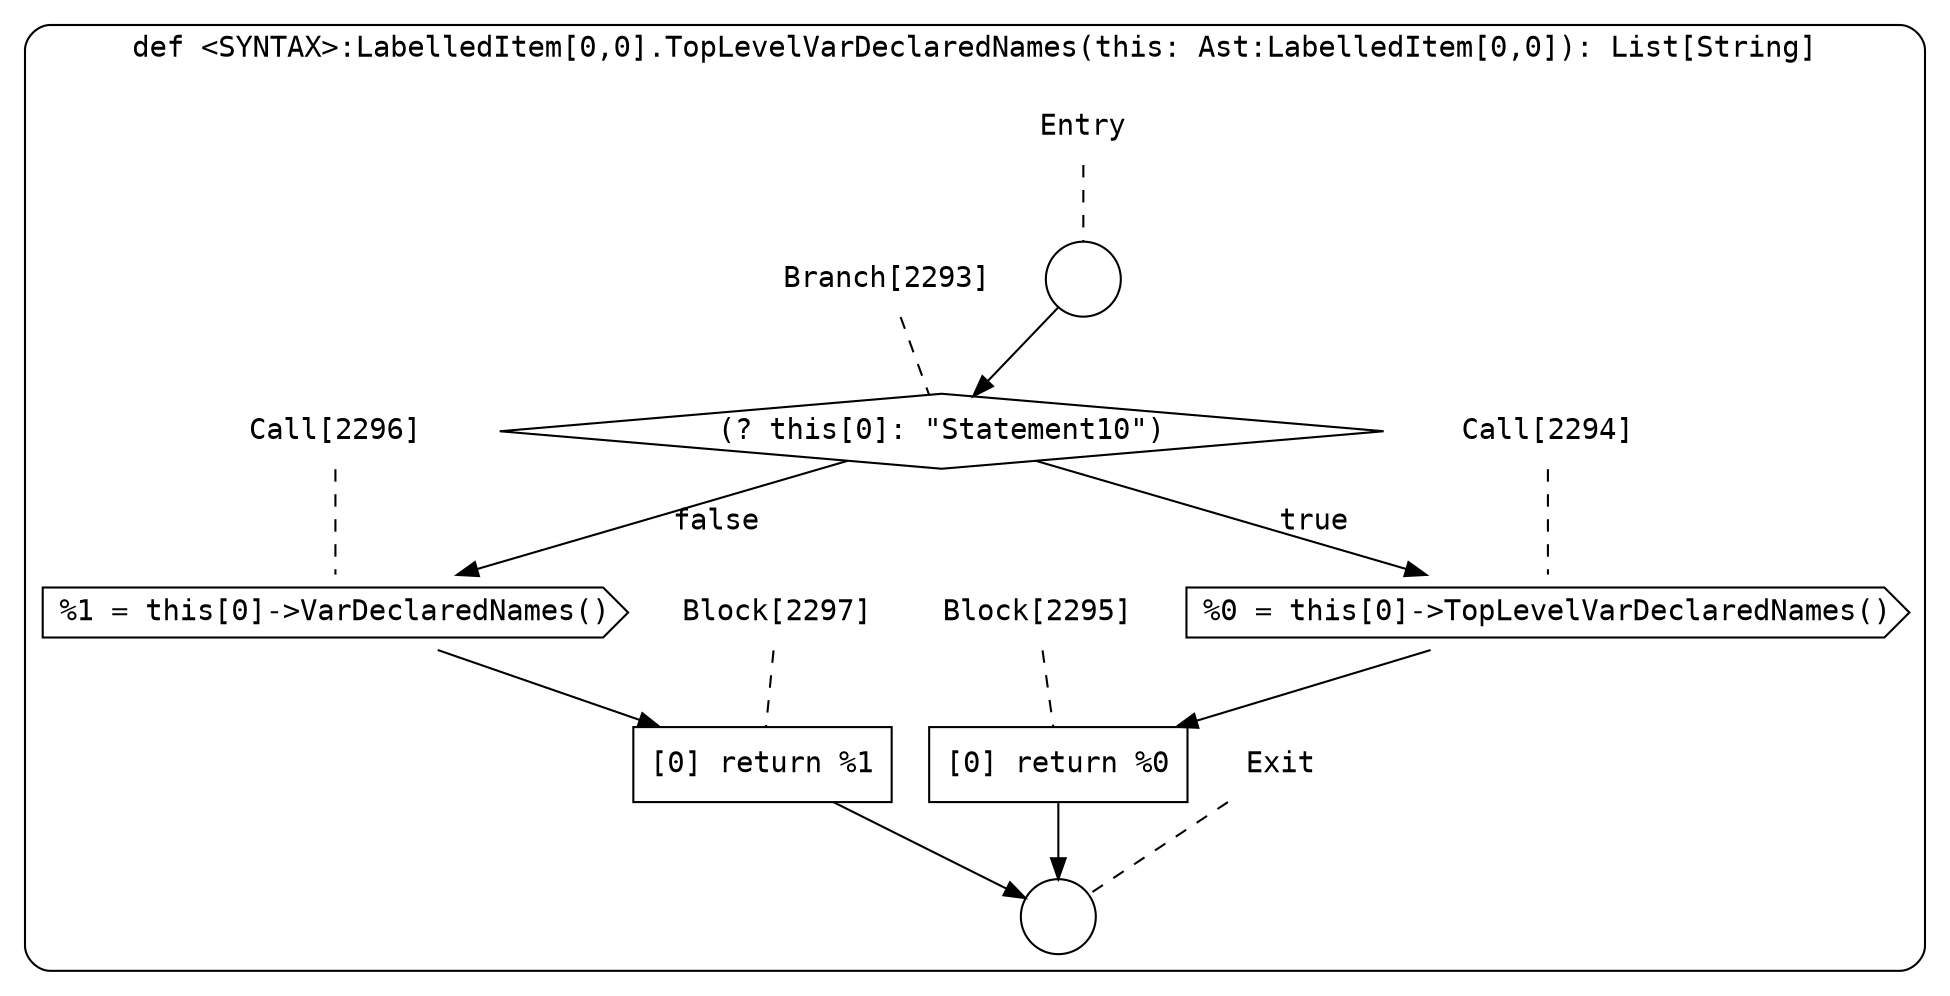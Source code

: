 digraph {
  graph [fontname = "Consolas"]
  node [fontname = "Consolas"]
  edge [fontname = "Consolas"]
  subgraph cluster469 {
    label = "def <SYNTAX>:LabelledItem[0,0].TopLevelVarDeclaredNames(this: Ast:LabelledItem[0,0]): List[String]"
    style = rounded
    cluster469_entry_name [shape=none, label=<<font color="black">Entry</font>>]
    cluster469_entry_name -> cluster469_entry [arrowhead=none, color="black", style=dashed]
    cluster469_entry [shape=circle label=" " color="black" fillcolor="white" style=filled]
    cluster469_entry -> node2293 [color="black"]
    cluster469_exit_name [shape=none, label=<<font color="black">Exit</font>>]
    cluster469_exit_name -> cluster469_exit [arrowhead=none, color="black", style=dashed]
    cluster469_exit [shape=circle label=" " color="black" fillcolor="white" style=filled]
    node2293_name [shape=none, label=<<font color="black">Branch[2293]</font>>]
    node2293_name -> node2293 [arrowhead=none, color="black", style=dashed]
    node2293 [shape=diamond, label=<<font color="black">(? this[0]: &quot;Statement10&quot;)</font>> color="black" fillcolor="white", style=filled]
    node2293 -> node2294 [label=<<font color="black">true</font>> color="black"]
    node2293 -> node2296 [label=<<font color="black">false</font>> color="black"]
    node2294_name [shape=none, label=<<font color="black">Call[2294]</font>>]
    node2294_name -> node2294 [arrowhead=none, color="black", style=dashed]
    node2294 [shape=cds, label=<<font color="black">%0 = this[0]-&gt;TopLevelVarDeclaredNames()</font>> color="black" fillcolor="white", style=filled]
    node2294 -> node2295 [color="black"]
    node2296_name [shape=none, label=<<font color="black">Call[2296]</font>>]
    node2296_name -> node2296 [arrowhead=none, color="black", style=dashed]
    node2296 [shape=cds, label=<<font color="black">%1 = this[0]-&gt;VarDeclaredNames()</font>> color="black" fillcolor="white", style=filled]
    node2296 -> node2297 [color="black"]
    node2295_name [shape=none, label=<<font color="black">Block[2295]</font>>]
    node2295_name -> node2295 [arrowhead=none, color="black", style=dashed]
    node2295 [shape=box, label=<<font color="black">[0] return %0<BR ALIGN="LEFT"/></font>> color="black" fillcolor="white", style=filled]
    node2295 -> cluster469_exit [color="black"]
    node2297_name [shape=none, label=<<font color="black">Block[2297]</font>>]
    node2297_name -> node2297 [arrowhead=none, color="black", style=dashed]
    node2297 [shape=box, label=<<font color="black">[0] return %1<BR ALIGN="LEFT"/></font>> color="black" fillcolor="white", style=filled]
    node2297 -> cluster469_exit [color="black"]
  }
}